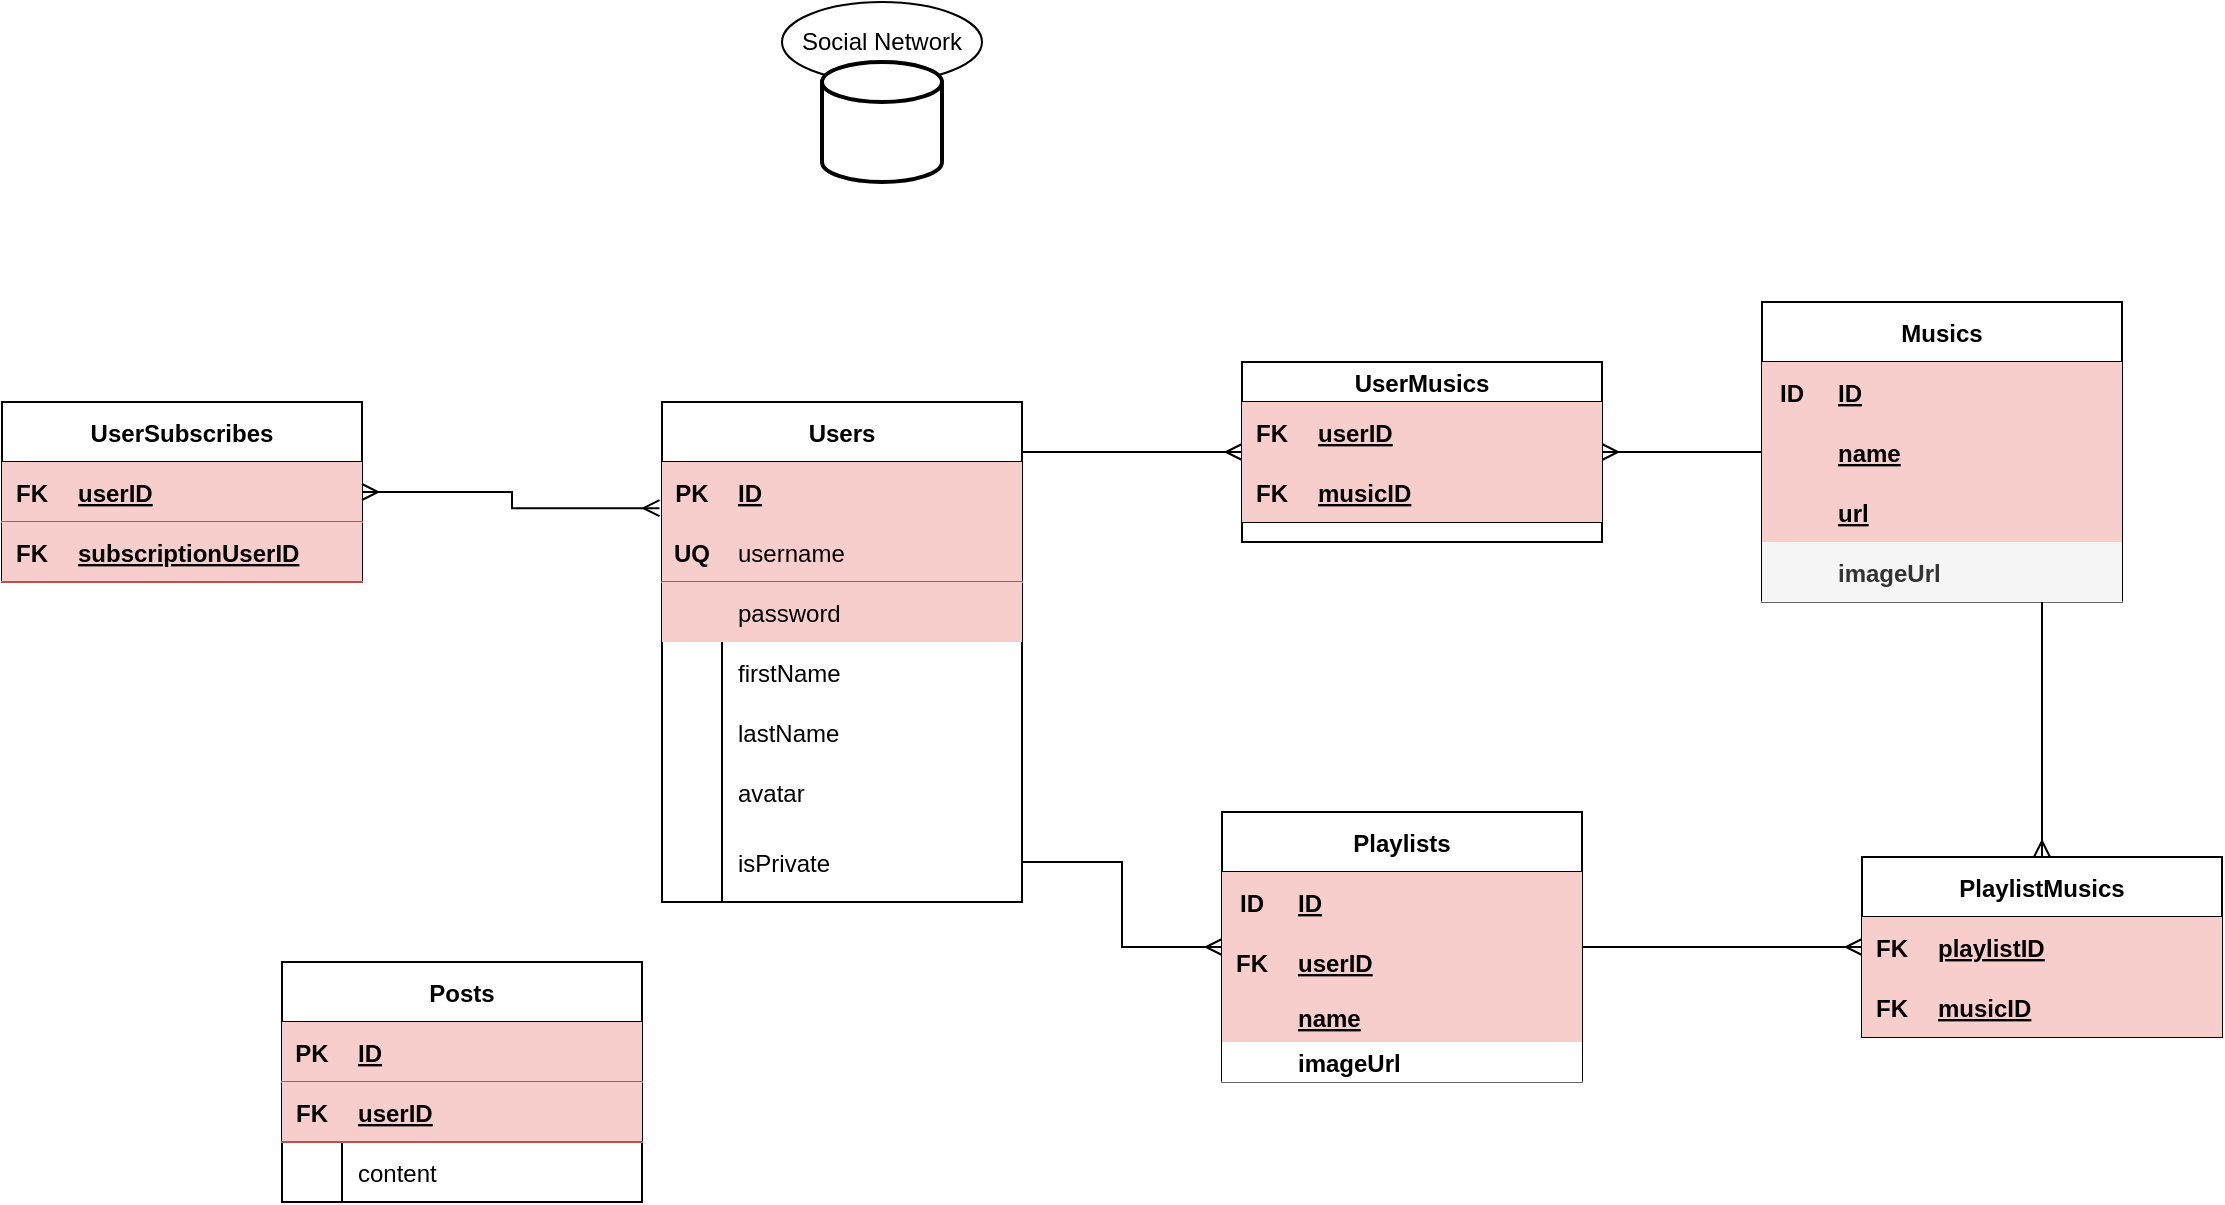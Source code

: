 <mxfile version="20.8.3" type="github">
  <diagram id="rnccKXXmAnBahgA9z7MY" name="Страница 1">
    <mxGraphModel dx="1793" dy="2124" grid="1" gridSize="10" guides="1" tooltips="1" connect="1" arrows="1" fold="1" page="1" pageScale="1" pageWidth="827" pageHeight="1169" math="0" shadow="0">
      <root>
        <mxCell id="0" />
        <mxCell id="1" parent="0" />
        <mxCell id="6HZ9TSnW2M64YooofBaS-11" value="Social Network" style="ellipse;whiteSpace=wrap;html=1;align=center;newEdgeStyle={&quot;edgeStyle&quot;:&quot;entityRelationEdgeStyle&quot;,&quot;startArrow&quot;:&quot;none&quot;,&quot;endArrow&quot;:&quot;none&quot;,&quot;segment&quot;:10,&quot;curved&quot;:1,&quot;sourcePerimeterSpacing&quot;:0,&quot;targetPerimeterSpacing&quot;:0};treeFolding=1;treeMoving=1;" vertex="1" parent="1">
          <mxGeometry x="690" y="-160" width="100" height="40" as="geometry" />
        </mxCell>
        <mxCell id="6HZ9TSnW2M64YooofBaS-75" value="" style="edgeStyle=orthogonalEdgeStyle;rounded=0;orthogonalLoop=1;jettySize=auto;html=1;endArrow=ERmany;endFill=0;" edge="1" parent="1" source="6HZ9TSnW2M64YooofBaS-12" target="6HZ9TSnW2M64YooofBaS-53">
          <mxGeometry relative="1" as="geometry">
            <Array as="points">
              <mxPoint x="890" y="65" />
              <mxPoint x="890" y="65" />
            </Array>
          </mxGeometry>
        </mxCell>
        <mxCell id="6HZ9TSnW2M64YooofBaS-12" value="Users" style="shape=table;startSize=30;container=1;collapsible=1;childLayout=tableLayout;fixedRows=1;rowLines=0;fontStyle=1;align=center;resizeLast=1;" vertex="1" parent="1">
          <mxGeometry x="630" y="40" width="180" height="250" as="geometry" />
        </mxCell>
        <mxCell id="6HZ9TSnW2M64YooofBaS-13" value="" style="shape=tableRow;horizontal=0;startSize=0;swimlaneHead=0;swimlaneBody=0;fillColor=none;collapsible=0;dropTarget=0;points=[[0,0.5],[1,0.5]];portConstraint=eastwest;top=0;left=0;right=0;bottom=1;" vertex="1" parent="6HZ9TSnW2M64YooofBaS-12">
          <mxGeometry y="30" width="180" height="30" as="geometry" />
        </mxCell>
        <mxCell id="6HZ9TSnW2M64YooofBaS-14" value="PK" style="shape=partialRectangle;connectable=0;fillColor=#f8cecc;top=0;left=0;bottom=0;right=0;fontStyle=1;overflow=hidden;strokeColor=#b85450;" vertex="1" parent="6HZ9TSnW2M64YooofBaS-13">
          <mxGeometry width="30" height="30" as="geometry">
            <mxRectangle width="30" height="30" as="alternateBounds" />
          </mxGeometry>
        </mxCell>
        <mxCell id="6HZ9TSnW2M64YooofBaS-15" value="ID" style="shape=partialRectangle;connectable=0;fillColor=#f8cecc;top=0;left=0;bottom=0;right=0;align=left;spacingLeft=6;fontStyle=5;overflow=hidden;strokeColor=#b85450;" vertex="1" parent="6HZ9TSnW2M64YooofBaS-13">
          <mxGeometry x="30" width="150" height="30" as="geometry">
            <mxRectangle width="150" height="30" as="alternateBounds" />
          </mxGeometry>
        </mxCell>
        <mxCell id="6HZ9TSnW2M64YooofBaS-16" value="" style="shape=tableRow;horizontal=0;startSize=0;swimlaneHead=0;swimlaneBody=0;fillColor=none;collapsible=0;dropTarget=0;points=[[0,0.5],[1,0.5]];portConstraint=eastwest;top=0;left=0;right=0;bottom=0;" vertex="1" parent="6HZ9TSnW2M64YooofBaS-12">
          <mxGeometry y="60" width="180" height="30" as="geometry" />
        </mxCell>
        <mxCell id="6HZ9TSnW2M64YooofBaS-17" value="UQ" style="shape=partialRectangle;connectable=0;fillColor=#f8cecc;top=0;left=0;bottom=1;right=0;editable=1;overflow=hidden;strokeWidth=1;fontStyle=1;strokeColor=#b85450;" vertex="1" parent="6HZ9TSnW2M64YooofBaS-16">
          <mxGeometry width="30" height="30" as="geometry">
            <mxRectangle width="30" height="30" as="alternateBounds" />
          </mxGeometry>
        </mxCell>
        <mxCell id="6HZ9TSnW2M64YooofBaS-18" value="username" style="shape=partialRectangle;connectable=0;fillColor=#f8cecc;top=0;left=0;bottom=1;right=0;align=left;spacingLeft=6;overflow=hidden;strokeColor=#b85450;" vertex="1" parent="6HZ9TSnW2M64YooofBaS-16">
          <mxGeometry x="30" width="150" height="30" as="geometry">
            <mxRectangle width="150" height="30" as="alternateBounds" />
          </mxGeometry>
        </mxCell>
        <mxCell id="6HZ9TSnW2M64YooofBaS-41" value="" style="shape=tableRow;horizontal=0;startSize=0;swimlaneHead=0;swimlaneBody=0;fillColor=none;collapsible=0;dropTarget=0;points=[[0,0.5],[1,0.5]];portConstraint=eastwest;top=0;left=0;right=0;bottom=0;" vertex="1" parent="6HZ9TSnW2M64YooofBaS-12">
          <mxGeometry y="90" width="180" height="30" as="geometry" />
        </mxCell>
        <mxCell id="6HZ9TSnW2M64YooofBaS-42" value="" style="shape=partialRectangle;connectable=0;fillColor=#f8cecc;top=0;left=0;bottom=0;right=0;editable=1;overflow=hidden;strokeColor=#b85450;" vertex="1" parent="6HZ9TSnW2M64YooofBaS-41">
          <mxGeometry width="30" height="30" as="geometry">
            <mxRectangle width="30" height="30" as="alternateBounds" />
          </mxGeometry>
        </mxCell>
        <mxCell id="6HZ9TSnW2M64YooofBaS-43" value="password" style="shape=partialRectangle;connectable=0;fillColor=#f8cecc;top=0;left=0;bottom=0;right=0;align=left;spacingLeft=6;overflow=hidden;strokeColor=#b85450;" vertex="1" parent="6HZ9TSnW2M64YooofBaS-41">
          <mxGeometry x="30" width="150" height="30" as="geometry">
            <mxRectangle width="150" height="30" as="alternateBounds" />
          </mxGeometry>
        </mxCell>
        <mxCell id="6HZ9TSnW2M64YooofBaS-19" value="" style="shape=tableRow;horizontal=0;startSize=0;swimlaneHead=0;swimlaneBody=0;fillColor=none;collapsible=0;dropTarget=0;points=[[0,0.5],[1,0.5]];portConstraint=eastwest;top=0;left=0;right=0;bottom=0;" vertex="1" parent="6HZ9TSnW2M64YooofBaS-12">
          <mxGeometry y="120" width="180" height="30" as="geometry" />
        </mxCell>
        <mxCell id="6HZ9TSnW2M64YooofBaS-20" value="" style="shape=partialRectangle;connectable=0;fillColor=none;top=0;left=0;bottom=0;right=0;editable=1;overflow=hidden;" vertex="1" parent="6HZ9TSnW2M64YooofBaS-19">
          <mxGeometry width="30" height="30" as="geometry">
            <mxRectangle width="30" height="30" as="alternateBounds" />
          </mxGeometry>
        </mxCell>
        <mxCell id="6HZ9TSnW2M64YooofBaS-21" value="firstName" style="shape=partialRectangle;connectable=0;fillColor=none;top=0;left=0;bottom=0;right=0;align=left;spacingLeft=6;overflow=hidden;" vertex="1" parent="6HZ9TSnW2M64YooofBaS-19">
          <mxGeometry x="30" width="150" height="30" as="geometry">
            <mxRectangle width="150" height="30" as="alternateBounds" />
          </mxGeometry>
        </mxCell>
        <mxCell id="6HZ9TSnW2M64YooofBaS-22" value="" style="shape=tableRow;horizontal=0;startSize=0;swimlaneHead=0;swimlaneBody=0;fillColor=none;collapsible=0;dropTarget=0;points=[[0,0.5],[1,0.5]];portConstraint=eastwest;top=0;left=0;right=0;bottom=0;" vertex="1" parent="6HZ9TSnW2M64YooofBaS-12">
          <mxGeometry y="150" width="180" height="30" as="geometry" />
        </mxCell>
        <mxCell id="6HZ9TSnW2M64YooofBaS-23" value="" style="shape=partialRectangle;connectable=0;fillColor=none;top=0;left=0;bottom=0;right=0;editable=1;overflow=hidden;" vertex="1" parent="6HZ9TSnW2M64YooofBaS-22">
          <mxGeometry width="30" height="30" as="geometry">
            <mxRectangle width="30" height="30" as="alternateBounds" />
          </mxGeometry>
        </mxCell>
        <mxCell id="6HZ9TSnW2M64YooofBaS-24" value="lastName" style="shape=partialRectangle;connectable=0;fillColor=none;top=0;left=0;bottom=0;right=0;align=left;spacingLeft=6;overflow=hidden;" vertex="1" parent="6HZ9TSnW2M64YooofBaS-22">
          <mxGeometry x="30" width="150" height="30" as="geometry">
            <mxRectangle width="150" height="30" as="alternateBounds" />
          </mxGeometry>
        </mxCell>
        <mxCell id="6HZ9TSnW2M64YooofBaS-44" value="" style="shape=tableRow;horizontal=0;startSize=0;swimlaneHead=0;swimlaneBody=0;fillColor=none;collapsible=0;dropTarget=0;points=[[0,0.5],[1,0.5]];portConstraint=eastwest;top=0;left=0;right=0;bottom=0;" vertex="1" parent="6HZ9TSnW2M64YooofBaS-12">
          <mxGeometry y="180" width="180" height="30" as="geometry" />
        </mxCell>
        <mxCell id="6HZ9TSnW2M64YooofBaS-45" value="" style="shape=partialRectangle;connectable=0;fillColor=none;top=0;left=0;bottom=0;right=0;editable=1;overflow=hidden;" vertex="1" parent="6HZ9TSnW2M64YooofBaS-44">
          <mxGeometry width="30" height="30" as="geometry">
            <mxRectangle width="30" height="30" as="alternateBounds" />
          </mxGeometry>
        </mxCell>
        <mxCell id="6HZ9TSnW2M64YooofBaS-46" value="avatar" style="shape=partialRectangle;connectable=0;fillColor=none;top=0;left=0;bottom=0;right=0;align=left;spacingLeft=6;overflow=hidden;" vertex="1" parent="6HZ9TSnW2M64YooofBaS-44">
          <mxGeometry x="30" width="150" height="30" as="geometry">
            <mxRectangle width="150" height="30" as="alternateBounds" />
          </mxGeometry>
        </mxCell>
        <mxCell id="6HZ9TSnW2M64YooofBaS-47" value="" style="shape=tableRow;horizontal=0;startSize=0;swimlaneHead=0;swimlaneBody=0;fillColor=none;collapsible=0;dropTarget=0;points=[[0,0.5],[1,0.5]];portConstraint=eastwest;top=0;left=0;right=0;bottom=0;" vertex="1" parent="6HZ9TSnW2M64YooofBaS-12">
          <mxGeometry y="210" width="180" height="40" as="geometry" />
        </mxCell>
        <mxCell id="6HZ9TSnW2M64YooofBaS-48" value="" style="shape=partialRectangle;connectable=0;fillColor=none;top=0;left=0;bottom=0;right=0;editable=1;overflow=hidden;" vertex="1" parent="6HZ9TSnW2M64YooofBaS-47">
          <mxGeometry width="30" height="40" as="geometry">
            <mxRectangle width="30" height="40" as="alternateBounds" />
          </mxGeometry>
        </mxCell>
        <mxCell id="6HZ9TSnW2M64YooofBaS-49" value="isPrivate" style="shape=partialRectangle;connectable=0;fillColor=none;top=0;left=0;bottom=0;right=0;align=left;spacingLeft=6;overflow=hidden;" vertex="1" parent="6HZ9TSnW2M64YooofBaS-47">
          <mxGeometry x="30" width="150" height="40" as="geometry">
            <mxRectangle width="150" height="40" as="alternateBounds" />
          </mxGeometry>
        </mxCell>
        <mxCell id="6HZ9TSnW2M64YooofBaS-94" value="" style="edgeStyle=orthogonalEdgeStyle;rounded=0;orthogonalLoop=1;jettySize=auto;html=1;endArrow=none;endFill=0;startArrow=ERmany;startFill=0;" edge="1" parent="1" source="6HZ9TSnW2M64YooofBaS-53" target="6HZ9TSnW2M64YooofBaS-87">
          <mxGeometry relative="1" as="geometry" />
        </mxCell>
        <mxCell id="6HZ9TSnW2M64YooofBaS-53" value="UserMusics" style="shape=table;startSize=20;container=1;collapsible=1;childLayout=tableLayout;fixedRows=1;rowLines=0;fontStyle=1;align=center;resizeLast=1;" vertex="1" parent="1">
          <mxGeometry x="920" y="20" width="180" height="90" as="geometry" />
        </mxCell>
        <mxCell id="6HZ9TSnW2M64YooofBaS-54" value="" style="shape=tableRow;horizontal=0;startSize=0;swimlaneHead=0;swimlaneBody=0;fillColor=none;collapsible=0;dropTarget=0;points=[[0,0.5],[1,0.5]];portConstraint=eastwest;top=0;left=0;right=0;bottom=1;" vertex="1" parent="6HZ9TSnW2M64YooofBaS-53">
          <mxGeometry y="20" width="180" height="30" as="geometry" />
        </mxCell>
        <mxCell id="6HZ9TSnW2M64YooofBaS-55" value="FK" style="shape=partialRectangle;connectable=0;fillColor=#f8cecc;top=0;left=0;bottom=0;right=0;fontStyle=1;overflow=hidden;strokeColor=#b85450;" vertex="1" parent="6HZ9TSnW2M64YooofBaS-54">
          <mxGeometry width="30" height="30" as="geometry">
            <mxRectangle width="30" height="30" as="alternateBounds" />
          </mxGeometry>
        </mxCell>
        <mxCell id="6HZ9TSnW2M64YooofBaS-56" value="userID" style="shape=partialRectangle;connectable=0;fillColor=#f8cecc;top=0;left=0;bottom=0;right=0;align=left;spacingLeft=6;fontStyle=5;overflow=hidden;strokeColor=#b85450;" vertex="1" parent="6HZ9TSnW2M64YooofBaS-54">
          <mxGeometry x="30" width="150" height="30" as="geometry">
            <mxRectangle width="150" height="30" as="alternateBounds" />
          </mxGeometry>
        </mxCell>
        <mxCell id="6HZ9TSnW2M64YooofBaS-76" value="" style="shape=tableRow;horizontal=0;startSize=0;swimlaneHead=0;swimlaneBody=0;fillColor=none;collapsible=0;dropTarget=0;points=[[0,0.5],[1,0.5]];portConstraint=eastwest;top=0;left=0;right=0;bottom=1;" vertex="1" parent="6HZ9TSnW2M64YooofBaS-53">
          <mxGeometry y="50" width="180" height="30" as="geometry" />
        </mxCell>
        <mxCell id="6HZ9TSnW2M64YooofBaS-77" value="FK" style="shape=partialRectangle;connectable=0;fillColor=#f8cecc;top=0;left=0;bottom=0;right=0;fontStyle=1;overflow=hidden;strokeColor=#b85450;" vertex="1" parent="6HZ9TSnW2M64YooofBaS-76">
          <mxGeometry width="30" height="30" as="geometry">
            <mxRectangle width="30" height="30" as="alternateBounds" />
          </mxGeometry>
        </mxCell>
        <mxCell id="6HZ9TSnW2M64YooofBaS-78" value="musicID" style="shape=partialRectangle;connectable=0;fillColor=#f8cecc;top=0;left=0;bottom=0;right=0;align=left;spacingLeft=6;fontStyle=5;overflow=hidden;strokeColor=#b85450;" vertex="1" parent="6HZ9TSnW2M64YooofBaS-76">
          <mxGeometry x="30" width="150" height="30" as="geometry">
            <mxRectangle width="150" height="30" as="alternateBounds" />
          </mxGeometry>
        </mxCell>
        <mxCell id="6HZ9TSnW2M64YooofBaS-87" value="Musics" style="shape=table;startSize=30;container=1;collapsible=1;childLayout=tableLayout;fixedRows=1;rowLines=0;fontStyle=1;align=center;resizeLast=1;" vertex="1" parent="1">
          <mxGeometry x="1180" y="-10" width="180" height="150" as="geometry" />
        </mxCell>
        <mxCell id="6HZ9TSnW2M64YooofBaS-88" value="" style="shape=tableRow;horizontal=0;startSize=0;swimlaneHead=0;swimlaneBody=0;fillColor=none;collapsible=0;dropTarget=0;points=[[0,0.5],[1,0.5]];portConstraint=eastwest;top=0;left=0;right=0;bottom=1;" vertex="1" parent="6HZ9TSnW2M64YooofBaS-87">
          <mxGeometry y="30" width="180" height="30" as="geometry" />
        </mxCell>
        <mxCell id="6HZ9TSnW2M64YooofBaS-89" value="ID" style="shape=partialRectangle;connectable=0;fillColor=#f8cecc;top=0;left=0;bottom=0;right=0;fontStyle=1;overflow=hidden;strokeColor=#b85450;" vertex="1" parent="6HZ9TSnW2M64YooofBaS-88">
          <mxGeometry width="30" height="30" as="geometry">
            <mxRectangle width="30" height="30" as="alternateBounds" />
          </mxGeometry>
        </mxCell>
        <mxCell id="6HZ9TSnW2M64YooofBaS-90" value="ID" style="shape=partialRectangle;connectable=0;fillColor=#f8cecc;top=0;left=0;bottom=0;right=0;align=left;spacingLeft=6;fontStyle=5;overflow=hidden;strokeColor=#b85450;" vertex="1" parent="6HZ9TSnW2M64YooofBaS-88">
          <mxGeometry x="30" width="150" height="30" as="geometry">
            <mxRectangle width="150" height="30" as="alternateBounds" />
          </mxGeometry>
        </mxCell>
        <mxCell id="6HZ9TSnW2M64YooofBaS-98" value="" style="shape=tableRow;horizontal=0;startSize=0;swimlaneHead=0;swimlaneBody=0;fillColor=none;collapsible=0;dropTarget=0;points=[[0,0.5],[1,0.5]];portConstraint=eastwest;top=0;left=0;right=0;bottom=1;" vertex="1" parent="6HZ9TSnW2M64YooofBaS-87">
          <mxGeometry y="60" width="180" height="30" as="geometry" />
        </mxCell>
        <mxCell id="6HZ9TSnW2M64YooofBaS-99" value="" style="shape=partialRectangle;connectable=0;fillColor=#f8cecc;top=0;left=0;bottom=0;right=0;fontStyle=1;overflow=hidden;strokeColor=#b85450;" vertex="1" parent="6HZ9TSnW2M64YooofBaS-98">
          <mxGeometry width="30" height="30" as="geometry">
            <mxRectangle width="30" height="30" as="alternateBounds" />
          </mxGeometry>
        </mxCell>
        <mxCell id="6HZ9TSnW2M64YooofBaS-100" value="name" style="shape=partialRectangle;connectable=0;fillColor=#f8cecc;top=0;left=0;bottom=0;right=0;align=left;spacingLeft=6;fontStyle=5;overflow=hidden;strokeColor=#b85450;" vertex="1" parent="6HZ9TSnW2M64YooofBaS-98">
          <mxGeometry x="30" width="150" height="30" as="geometry">
            <mxRectangle width="150" height="30" as="alternateBounds" />
          </mxGeometry>
        </mxCell>
        <mxCell id="6HZ9TSnW2M64YooofBaS-101" value="" style="shape=tableRow;horizontal=0;startSize=0;swimlaneHead=0;swimlaneBody=0;fillColor=none;collapsible=0;dropTarget=0;points=[[0,0.5],[1,0.5]];portConstraint=eastwest;top=0;left=0;right=0;bottom=1;" vertex="1" parent="6HZ9TSnW2M64YooofBaS-87">
          <mxGeometry y="90" width="180" height="30" as="geometry" />
        </mxCell>
        <mxCell id="6HZ9TSnW2M64YooofBaS-102" value="" style="shape=partialRectangle;connectable=0;fillColor=#f8cecc;top=0;left=0;bottom=0;right=0;fontStyle=1;overflow=hidden;strokeColor=#b85450;" vertex="1" parent="6HZ9TSnW2M64YooofBaS-101">
          <mxGeometry width="30" height="30" as="geometry">
            <mxRectangle width="30" height="30" as="alternateBounds" />
          </mxGeometry>
        </mxCell>
        <mxCell id="6HZ9TSnW2M64YooofBaS-103" value="url" style="shape=partialRectangle;connectable=0;fillColor=#f8cecc;top=0;left=0;bottom=0;right=0;align=left;spacingLeft=6;fontStyle=5;overflow=hidden;strokeColor=#b85450;" vertex="1" parent="6HZ9TSnW2M64YooofBaS-101">
          <mxGeometry x="30" width="150" height="30" as="geometry">
            <mxRectangle width="150" height="30" as="alternateBounds" />
          </mxGeometry>
        </mxCell>
        <mxCell id="6HZ9TSnW2M64YooofBaS-104" value="" style="shape=tableRow;horizontal=0;startSize=0;swimlaneHead=0;swimlaneBody=0;fillColor=#f5f5f5;collapsible=0;dropTarget=0;points=[[0,0.5],[1,0.5]];portConstraint=eastwest;top=0;left=0;right=0;bottom=1;fontColor=#333333;strokeColor=#666666;" vertex="1" parent="6HZ9TSnW2M64YooofBaS-87">
          <mxGeometry y="120" width="180" height="30" as="geometry" />
        </mxCell>
        <mxCell id="6HZ9TSnW2M64YooofBaS-105" value="" style="shape=partialRectangle;connectable=0;fillColor=#f5f5f5;top=0;left=0;bottom=0;right=0;fontStyle=1;overflow=hidden;strokeColor=#666666;fontColor=#333333;" vertex="1" parent="6HZ9TSnW2M64YooofBaS-104">
          <mxGeometry width="30" height="30" as="geometry">
            <mxRectangle width="30" height="30" as="alternateBounds" />
          </mxGeometry>
        </mxCell>
        <mxCell id="6HZ9TSnW2M64YooofBaS-106" value="imageUrl" style="shape=partialRectangle;connectable=0;fillColor=#f5f5f5;top=0;left=0;bottom=0;right=0;align=left;spacingLeft=6;fontStyle=1;overflow=hidden;strokeColor=#666666;fontColor=#333333;" vertex="1" parent="6HZ9TSnW2M64YooofBaS-104">
          <mxGeometry x="30" width="150" height="30" as="geometry">
            <mxRectangle width="150" height="30" as="alternateBounds" />
          </mxGeometry>
        </mxCell>
        <mxCell id="6HZ9TSnW2M64YooofBaS-137" value="" style="edgeStyle=orthogonalEdgeStyle;rounded=0;orthogonalLoop=1;jettySize=auto;html=1;startArrow=none;startFill=0;endArrow=ERmany;endFill=0;" edge="1" parent="1" source="6HZ9TSnW2M64YooofBaS-110" target="6HZ9TSnW2M64YooofBaS-127">
          <mxGeometry relative="1" as="geometry" />
        </mxCell>
        <mxCell id="6HZ9TSnW2M64YooofBaS-139" style="edgeStyle=orthogonalEdgeStyle;rounded=0;orthogonalLoop=1;jettySize=auto;html=1;entryX=1;entryY=0.5;entryDx=0;entryDy=0;startArrow=ERmany;startFill=0;endArrow=none;endFill=0;" edge="1" parent="1" source="6HZ9TSnW2M64YooofBaS-110" target="6HZ9TSnW2M64YooofBaS-47">
          <mxGeometry relative="1" as="geometry">
            <mxPoint x="870" y="210" as="sourcePoint" />
            <Array as="points" />
          </mxGeometry>
        </mxCell>
        <mxCell id="6HZ9TSnW2M64YooofBaS-110" value="Playlists" style="shape=table;startSize=30;container=1;collapsible=1;childLayout=tableLayout;fixedRows=1;rowLines=0;fontStyle=1;align=center;resizeLast=1;" vertex="1" parent="1">
          <mxGeometry x="910" y="245" width="180" height="135" as="geometry" />
        </mxCell>
        <mxCell id="6HZ9TSnW2M64YooofBaS-111" value="" style="shape=tableRow;horizontal=0;startSize=0;swimlaneHead=0;swimlaneBody=0;fillColor=none;collapsible=0;dropTarget=0;points=[[0,0.5],[1,0.5]];portConstraint=eastwest;top=0;left=0;right=0;bottom=1;" vertex="1" parent="6HZ9TSnW2M64YooofBaS-110">
          <mxGeometry y="30" width="180" height="30" as="geometry" />
        </mxCell>
        <mxCell id="6HZ9TSnW2M64YooofBaS-112" value="ID" style="shape=partialRectangle;connectable=0;fillColor=#f8cecc;top=0;left=0;bottom=0;right=0;fontStyle=1;overflow=hidden;strokeColor=#b85450;" vertex="1" parent="6HZ9TSnW2M64YooofBaS-111">
          <mxGeometry width="30" height="30" as="geometry">
            <mxRectangle width="30" height="30" as="alternateBounds" />
          </mxGeometry>
        </mxCell>
        <mxCell id="6HZ9TSnW2M64YooofBaS-113" value="ID" style="shape=partialRectangle;connectable=0;fillColor=#f8cecc;top=0;left=0;bottom=0;right=0;align=left;spacingLeft=6;fontStyle=5;overflow=hidden;strokeColor=#b85450;" vertex="1" parent="6HZ9TSnW2M64YooofBaS-111">
          <mxGeometry x="30" width="150" height="30" as="geometry">
            <mxRectangle width="150" height="30" as="alternateBounds" />
          </mxGeometry>
        </mxCell>
        <mxCell id="6HZ9TSnW2M64YooofBaS-124" value="" style="shape=tableRow;horizontal=0;startSize=0;swimlaneHead=0;swimlaneBody=0;fillColor=none;collapsible=0;dropTarget=0;points=[[0,0.5],[1,0.5]];portConstraint=eastwest;top=0;left=0;right=0;bottom=1;" vertex="1" parent="6HZ9TSnW2M64YooofBaS-110">
          <mxGeometry y="60" width="180" height="30" as="geometry" />
        </mxCell>
        <mxCell id="6HZ9TSnW2M64YooofBaS-125" value="FK" style="shape=partialRectangle;connectable=0;fillColor=#f8cecc;top=0;left=0;bottom=0;right=0;fontStyle=1;overflow=hidden;strokeColor=#b85450;" vertex="1" parent="6HZ9TSnW2M64YooofBaS-124">
          <mxGeometry width="30" height="30" as="geometry">
            <mxRectangle width="30" height="30" as="alternateBounds" />
          </mxGeometry>
        </mxCell>
        <mxCell id="6HZ9TSnW2M64YooofBaS-126" value="userID" style="shape=partialRectangle;connectable=0;fillColor=#f8cecc;top=0;left=0;bottom=0;right=0;align=left;spacingLeft=6;fontStyle=5;overflow=hidden;strokeColor=#b85450;" vertex="1" parent="6HZ9TSnW2M64YooofBaS-124">
          <mxGeometry x="30" width="150" height="30" as="geometry">
            <mxRectangle width="150" height="30" as="alternateBounds" />
          </mxGeometry>
        </mxCell>
        <mxCell id="6HZ9TSnW2M64YooofBaS-156" value="" style="shape=tableRow;horizontal=0;startSize=0;swimlaneHead=0;swimlaneBody=0;fillColor=none;collapsible=0;dropTarget=0;points=[[0,0.5],[1,0.5]];portConstraint=eastwest;top=0;left=0;right=0;bottom=1;" vertex="1" parent="6HZ9TSnW2M64YooofBaS-110">
          <mxGeometry y="90" width="180" height="25" as="geometry" />
        </mxCell>
        <mxCell id="6HZ9TSnW2M64YooofBaS-157" value="" style="shape=partialRectangle;connectable=0;fillColor=#f8cecc;top=0;left=0;bottom=0;right=0;fontStyle=1;overflow=hidden;strokeColor=#b85450;" vertex="1" parent="6HZ9TSnW2M64YooofBaS-156">
          <mxGeometry width="30" height="25" as="geometry">
            <mxRectangle width="30" height="25" as="alternateBounds" />
          </mxGeometry>
        </mxCell>
        <mxCell id="6HZ9TSnW2M64YooofBaS-158" value="name" style="shape=partialRectangle;connectable=0;fillColor=#f8cecc;top=0;left=0;bottom=0;right=0;align=left;spacingLeft=6;fontStyle=5;overflow=hidden;strokeColor=#b85450;" vertex="1" parent="6HZ9TSnW2M64YooofBaS-156">
          <mxGeometry x="30" width="150" height="25" as="geometry">
            <mxRectangle width="150" height="25" as="alternateBounds" />
          </mxGeometry>
        </mxCell>
        <mxCell id="6HZ9TSnW2M64YooofBaS-114" value="" style="shape=tableRow;horizontal=0;startSize=0;swimlaneHead=0;swimlaneBody=0;fillColor=#f5f5f5;collapsible=0;dropTarget=0;points=[[0,0.5],[1,0.5]];portConstraint=eastwest;top=0;left=0;right=0;bottom=1;fontColor=#333333;strokeColor=#666666;" vertex="1" parent="6HZ9TSnW2M64YooofBaS-110">
          <mxGeometry y="115" width="180" height="20" as="geometry" />
        </mxCell>
        <mxCell id="6HZ9TSnW2M64YooofBaS-115" value="" style="shape=partialRectangle;connectable=0;top=0;left=0;bottom=0;right=0;fontStyle=1;overflow=hidden;" vertex="1" parent="6HZ9TSnW2M64YooofBaS-114">
          <mxGeometry width="30" height="20" as="geometry">
            <mxRectangle width="30" height="20" as="alternateBounds" />
          </mxGeometry>
        </mxCell>
        <mxCell id="6HZ9TSnW2M64YooofBaS-116" value="imageUrl" style="shape=partialRectangle;connectable=0;top=0;left=0;bottom=0;right=0;align=left;spacingLeft=6;fontStyle=1;overflow=hidden;" vertex="1" parent="6HZ9TSnW2M64YooofBaS-114">
          <mxGeometry x="30" width="150" height="20" as="geometry">
            <mxRectangle width="150" height="20" as="alternateBounds" />
          </mxGeometry>
        </mxCell>
        <mxCell id="6HZ9TSnW2M64YooofBaS-127" value="PlaylistMusics" style="shape=table;startSize=30;container=1;collapsible=1;childLayout=tableLayout;fixedRows=1;rowLines=0;fontStyle=1;align=center;resizeLast=1;" vertex="1" parent="1">
          <mxGeometry x="1230" y="267.5" width="180" height="90" as="geometry" />
        </mxCell>
        <mxCell id="6HZ9TSnW2M64YooofBaS-128" value="" style="shape=tableRow;horizontal=0;startSize=0;swimlaneHead=0;swimlaneBody=0;fillColor=none;collapsible=0;dropTarget=0;points=[[0,0.5],[1,0.5]];portConstraint=eastwest;top=0;left=0;right=0;bottom=1;" vertex="1" parent="6HZ9TSnW2M64YooofBaS-127">
          <mxGeometry y="30" width="180" height="30" as="geometry" />
        </mxCell>
        <mxCell id="6HZ9TSnW2M64YooofBaS-129" value="FK" style="shape=partialRectangle;connectable=0;fillColor=#f8cecc;top=0;left=0;bottom=0;right=0;fontStyle=1;overflow=hidden;strokeColor=#b85450;" vertex="1" parent="6HZ9TSnW2M64YooofBaS-128">
          <mxGeometry width="30" height="30" as="geometry">
            <mxRectangle width="30" height="30" as="alternateBounds" />
          </mxGeometry>
        </mxCell>
        <mxCell id="6HZ9TSnW2M64YooofBaS-130" value="playlistID" style="shape=partialRectangle;connectable=0;fillColor=#f8cecc;top=0;left=0;bottom=0;right=0;align=left;spacingLeft=6;fontStyle=5;overflow=hidden;strokeColor=#b85450;" vertex="1" parent="6HZ9TSnW2M64YooofBaS-128">
          <mxGeometry x="30" width="150" height="30" as="geometry">
            <mxRectangle width="150" height="30" as="alternateBounds" />
          </mxGeometry>
        </mxCell>
        <mxCell id="6HZ9TSnW2M64YooofBaS-131" value="" style="shape=tableRow;horizontal=0;startSize=0;swimlaneHead=0;swimlaneBody=0;fillColor=none;collapsible=0;dropTarget=0;points=[[0,0.5],[1,0.5]];portConstraint=eastwest;top=0;left=0;right=0;bottom=1;" vertex="1" parent="6HZ9TSnW2M64YooofBaS-127">
          <mxGeometry y="60" width="180" height="30" as="geometry" />
        </mxCell>
        <mxCell id="6HZ9TSnW2M64YooofBaS-132" value="FK" style="shape=partialRectangle;connectable=0;fillColor=#f8cecc;top=0;left=0;bottom=0;right=0;fontStyle=1;overflow=hidden;strokeColor=#b85450;" vertex="1" parent="6HZ9TSnW2M64YooofBaS-131">
          <mxGeometry width="30" height="30" as="geometry">
            <mxRectangle width="30" height="30" as="alternateBounds" />
          </mxGeometry>
        </mxCell>
        <mxCell id="6HZ9TSnW2M64YooofBaS-133" value="musicID" style="shape=partialRectangle;connectable=0;fillColor=#f8cecc;top=0;left=0;bottom=0;right=0;align=left;spacingLeft=6;fontStyle=5;overflow=hidden;strokeColor=#b85450;" vertex="1" parent="6HZ9TSnW2M64YooofBaS-131">
          <mxGeometry x="30" width="150" height="30" as="geometry">
            <mxRectangle width="150" height="30" as="alternateBounds" />
          </mxGeometry>
        </mxCell>
        <mxCell id="6HZ9TSnW2M64YooofBaS-138" style="edgeStyle=orthogonalEdgeStyle;rounded=0;orthogonalLoop=1;jettySize=auto;html=1;entryX=0.5;entryY=0;entryDx=0;entryDy=0;startArrow=none;startFill=0;endArrow=ERmany;endFill=0;" edge="1" parent="1" target="6HZ9TSnW2M64YooofBaS-127">
          <mxGeometry relative="1" as="geometry">
            <mxPoint x="1320" y="150" as="sourcePoint" />
            <Array as="points">
              <mxPoint x="1320" y="140" />
            </Array>
          </mxGeometry>
        </mxCell>
        <mxCell id="6HZ9TSnW2M64YooofBaS-140" value="" style="strokeWidth=2;html=1;shape=mxgraph.flowchart.database;whiteSpace=wrap;" vertex="1" parent="1">
          <mxGeometry x="710" y="-130" width="60" height="60" as="geometry" />
        </mxCell>
        <mxCell id="6HZ9TSnW2M64YooofBaS-160" value="UserSubscribes" style="shape=table;startSize=30;container=1;collapsible=1;childLayout=tableLayout;fixedRows=1;rowLines=0;fontStyle=1;align=center;resizeLast=1;strokeWidth=1;" vertex="1" parent="1">
          <mxGeometry x="300" y="40" width="180" height="90" as="geometry" />
        </mxCell>
        <mxCell id="6HZ9TSnW2M64YooofBaS-161" value="" style="shape=tableRow;horizontal=0;startSize=0;swimlaneHead=0;swimlaneBody=0;fillColor=#f8cecc;collapsible=0;dropTarget=0;points=[[0,0.5],[1,0.5]];portConstraint=eastwest;top=0;left=0;right=0;bottom=1;strokeWidth=1;strokeColor=#b85450;" vertex="1" parent="6HZ9TSnW2M64YooofBaS-160">
          <mxGeometry y="30" width="180" height="30" as="geometry" />
        </mxCell>
        <mxCell id="6HZ9TSnW2M64YooofBaS-162" value="FK" style="shape=partialRectangle;connectable=0;fillColor=none;top=0;left=0;bottom=0;right=0;fontStyle=1;overflow=hidden;strokeWidth=1;" vertex="1" parent="6HZ9TSnW2M64YooofBaS-161">
          <mxGeometry width="30" height="30" as="geometry">
            <mxRectangle width="30" height="30" as="alternateBounds" />
          </mxGeometry>
        </mxCell>
        <mxCell id="6HZ9TSnW2M64YooofBaS-163" value="userID" style="shape=partialRectangle;connectable=0;fillColor=none;top=0;left=0;bottom=0;right=0;align=left;spacingLeft=6;fontStyle=5;overflow=hidden;strokeWidth=1;" vertex="1" parent="6HZ9TSnW2M64YooofBaS-161">
          <mxGeometry x="30" width="150" height="30" as="geometry">
            <mxRectangle width="150" height="30" as="alternateBounds" />
          </mxGeometry>
        </mxCell>
        <mxCell id="6HZ9TSnW2M64YooofBaS-173" value="" style="shape=tableRow;horizontal=0;startSize=0;swimlaneHead=0;swimlaneBody=0;fillColor=#f8cecc;collapsible=0;dropTarget=0;points=[[0,0.5],[1,0.5]];portConstraint=eastwest;top=0;left=0;right=0;bottom=1;strokeWidth=1;strokeColor=#b85450;" vertex="1" parent="6HZ9TSnW2M64YooofBaS-160">
          <mxGeometry y="60" width="180" height="30" as="geometry" />
        </mxCell>
        <mxCell id="6HZ9TSnW2M64YooofBaS-174" value="FK" style="shape=partialRectangle;connectable=0;fillColor=none;top=0;left=0;bottom=0;right=0;fontStyle=1;overflow=hidden;strokeWidth=1;" vertex="1" parent="6HZ9TSnW2M64YooofBaS-173">
          <mxGeometry width="30" height="30" as="geometry">
            <mxRectangle width="30" height="30" as="alternateBounds" />
          </mxGeometry>
        </mxCell>
        <mxCell id="6HZ9TSnW2M64YooofBaS-175" value="subscriptionUserID" style="shape=partialRectangle;connectable=0;fillColor=none;top=0;left=0;bottom=0;right=0;align=left;spacingLeft=6;fontStyle=5;overflow=hidden;strokeWidth=1;" vertex="1" parent="6HZ9TSnW2M64YooofBaS-173">
          <mxGeometry x="30" width="150" height="30" as="geometry">
            <mxRectangle width="150" height="30" as="alternateBounds" />
          </mxGeometry>
        </mxCell>
        <mxCell id="6HZ9TSnW2M64YooofBaS-176" style="edgeStyle=orthogonalEdgeStyle;rounded=0;orthogonalLoop=1;jettySize=auto;html=1;entryX=-0.007;entryY=0.77;entryDx=0;entryDy=0;entryPerimeter=0;startArrow=ERmany;startFill=0;endArrow=ERmany;endFill=0;" edge="1" parent="1" source="6HZ9TSnW2M64YooofBaS-161" target="6HZ9TSnW2M64YooofBaS-13">
          <mxGeometry relative="1" as="geometry" />
        </mxCell>
        <mxCell id="6HZ9TSnW2M64YooofBaS-177" value="Posts" style="shape=table;startSize=30;container=1;collapsible=1;childLayout=tableLayout;fixedRows=1;rowLines=0;fontStyle=1;align=center;resizeLast=1;strokeWidth=1;" vertex="1" parent="1">
          <mxGeometry x="440" y="320" width="180" height="120" as="geometry" />
        </mxCell>
        <mxCell id="6HZ9TSnW2M64YooofBaS-190" value="" style="shape=tableRow;horizontal=0;startSize=0;swimlaneHead=0;swimlaneBody=0;fillColor=#f8cecc;collapsible=0;dropTarget=0;points=[[0,0.5],[1,0.5]];portConstraint=eastwest;top=0;left=0;right=0;bottom=1;strokeWidth=1;strokeColor=#b85450;" vertex="1" parent="6HZ9TSnW2M64YooofBaS-177">
          <mxGeometry y="30" width="180" height="30" as="geometry" />
        </mxCell>
        <mxCell id="6HZ9TSnW2M64YooofBaS-191" value="PK" style="shape=partialRectangle;connectable=0;fillColor=none;top=0;left=0;bottom=0;right=0;fontStyle=1;overflow=hidden;strokeWidth=1;" vertex="1" parent="6HZ9TSnW2M64YooofBaS-190">
          <mxGeometry width="30" height="30" as="geometry">
            <mxRectangle width="30" height="30" as="alternateBounds" />
          </mxGeometry>
        </mxCell>
        <mxCell id="6HZ9TSnW2M64YooofBaS-192" value="ID" style="shape=partialRectangle;connectable=0;fillColor=none;top=0;left=0;bottom=0;right=0;align=left;spacingLeft=6;fontStyle=5;overflow=hidden;strokeWidth=1;" vertex="1" parent="6HZ9TSnW2M64YooofBaS-190">
          <mxGeometry x="30" width="150" height="30" as="geometry">
            <mxRectangle width="150" height="30" as="alternateBounds" />
          </mxGeometry>
        </mxCell>
        <mxCell id="6HZ9TSnW2M64YooofBaS-178" value="" style="shape=tableRow;horizontal=0;startSize=0;swimlaneHead=0;swimlaneBody=0;fillColor=#f8cecc;collapsible=0;dropTarget=0;points=[[0,0.5],[1,0.5]];portConstraint=eastwest;top=0;left=0;right=0;bottom=1;strokeWidth=1;strokeColor=#b85450;" vertex="1" parent="6HZ9TSnW2M64YooofBaS-177">
          <mxGeometry y="60" width="180" height="30" as="geometry" />
        </mxCell>
        <mxCell id="6HZ9TSnW2M64YooofBaS-179" value="FK" style="shape=partialRectangle;connectable=0;fillColor=none;top=0;left=0;bottom=0;right=0;fontStyle=1;overflow=hidden;strokeWidth=1;" vertex="1" parent="6HZ9TSnW2M64YooofBaS-178">
          <mxGeometry width="30" height="30" as="geometry">
            <mxRectangle width="30" height="30" as="alternateBounds" />
          </mxGeometry>
        </mxCell>
        <mxCell id="6HZ9TSnW2M64YooofBaS-180" value="userID" style="shape=partialRectangle;connectable=0;fillColor=none;top=0;left=0;bottom=0;right=0;align=left;spacingLeft=6;fontStyle=5;overflow=hidden;strokeWidth=1;" vertex="1" parent="6HZ9TSnW2M64YooofBaS-178">
          <mxGeometry x="30" width="150" height="30" as="geometry">
            <mxRectangle width="150" height="30" as="alternateBounds" />
          </mxGeometry>
        </mxCell>
        <mxCell id="6HZ9TSnW2M64YooofBaS-181" value="" style="shape=tableRow;horizontal=0;startSize=0;swimlaneHead=0;swimlaneBody=0;fillColor=none;collapsible=0;dropTarget=0;points=[[0,0.5],[1,0.5]];portConstraint=eastwest;top=0;left=0;right=0;bottom=0;strokeWidth=1;" vertex="1" parent="6HZ9TSnW2M64YooofBaS-177">
          <mxGeometry y="90" width="180" height="30" as="geometry" />
        </mxCell>
        <mxCell id="6HZ9TSnW2M64YooofBaS-182" value="" style="shape=partialRectangle;connectable=0;fillColor=none;top=0;left=0;bottom=0;right=0;editable=1;overflow=hidden;strokeWidth=1;" vertex="1" parent="6HZ9TSnW2M64YooofBaS-181">
          <mxGeometry width="30" height="30" as="geometry">
            <mxRectangle width="30" height="30" as="alternateBounds" />
          </mxGeometry>
        </mxCell>
        <mxCell id="6HZ9TSnW2M64YooofBaS-183" value="content" style="shape=partialRectangle;connectable=0;fillColor=none;top=0;left=0;bottom=0;right=0;align=left;spacingLeft=6;overflow=hidden;strokeWidth=1;" vertex="1" parent="6HZ9TSnW2M64YooofBaS-181">
          <mxGeometry x="30" width="150" height="30" as="geometry">
            <mxRectangle width="150" height="30" as="alternateBounds" />
          </mxGeometry>
        </mxCell>
      </root>
    </mxGraphModel>
  </diagram>
</mxfile>
